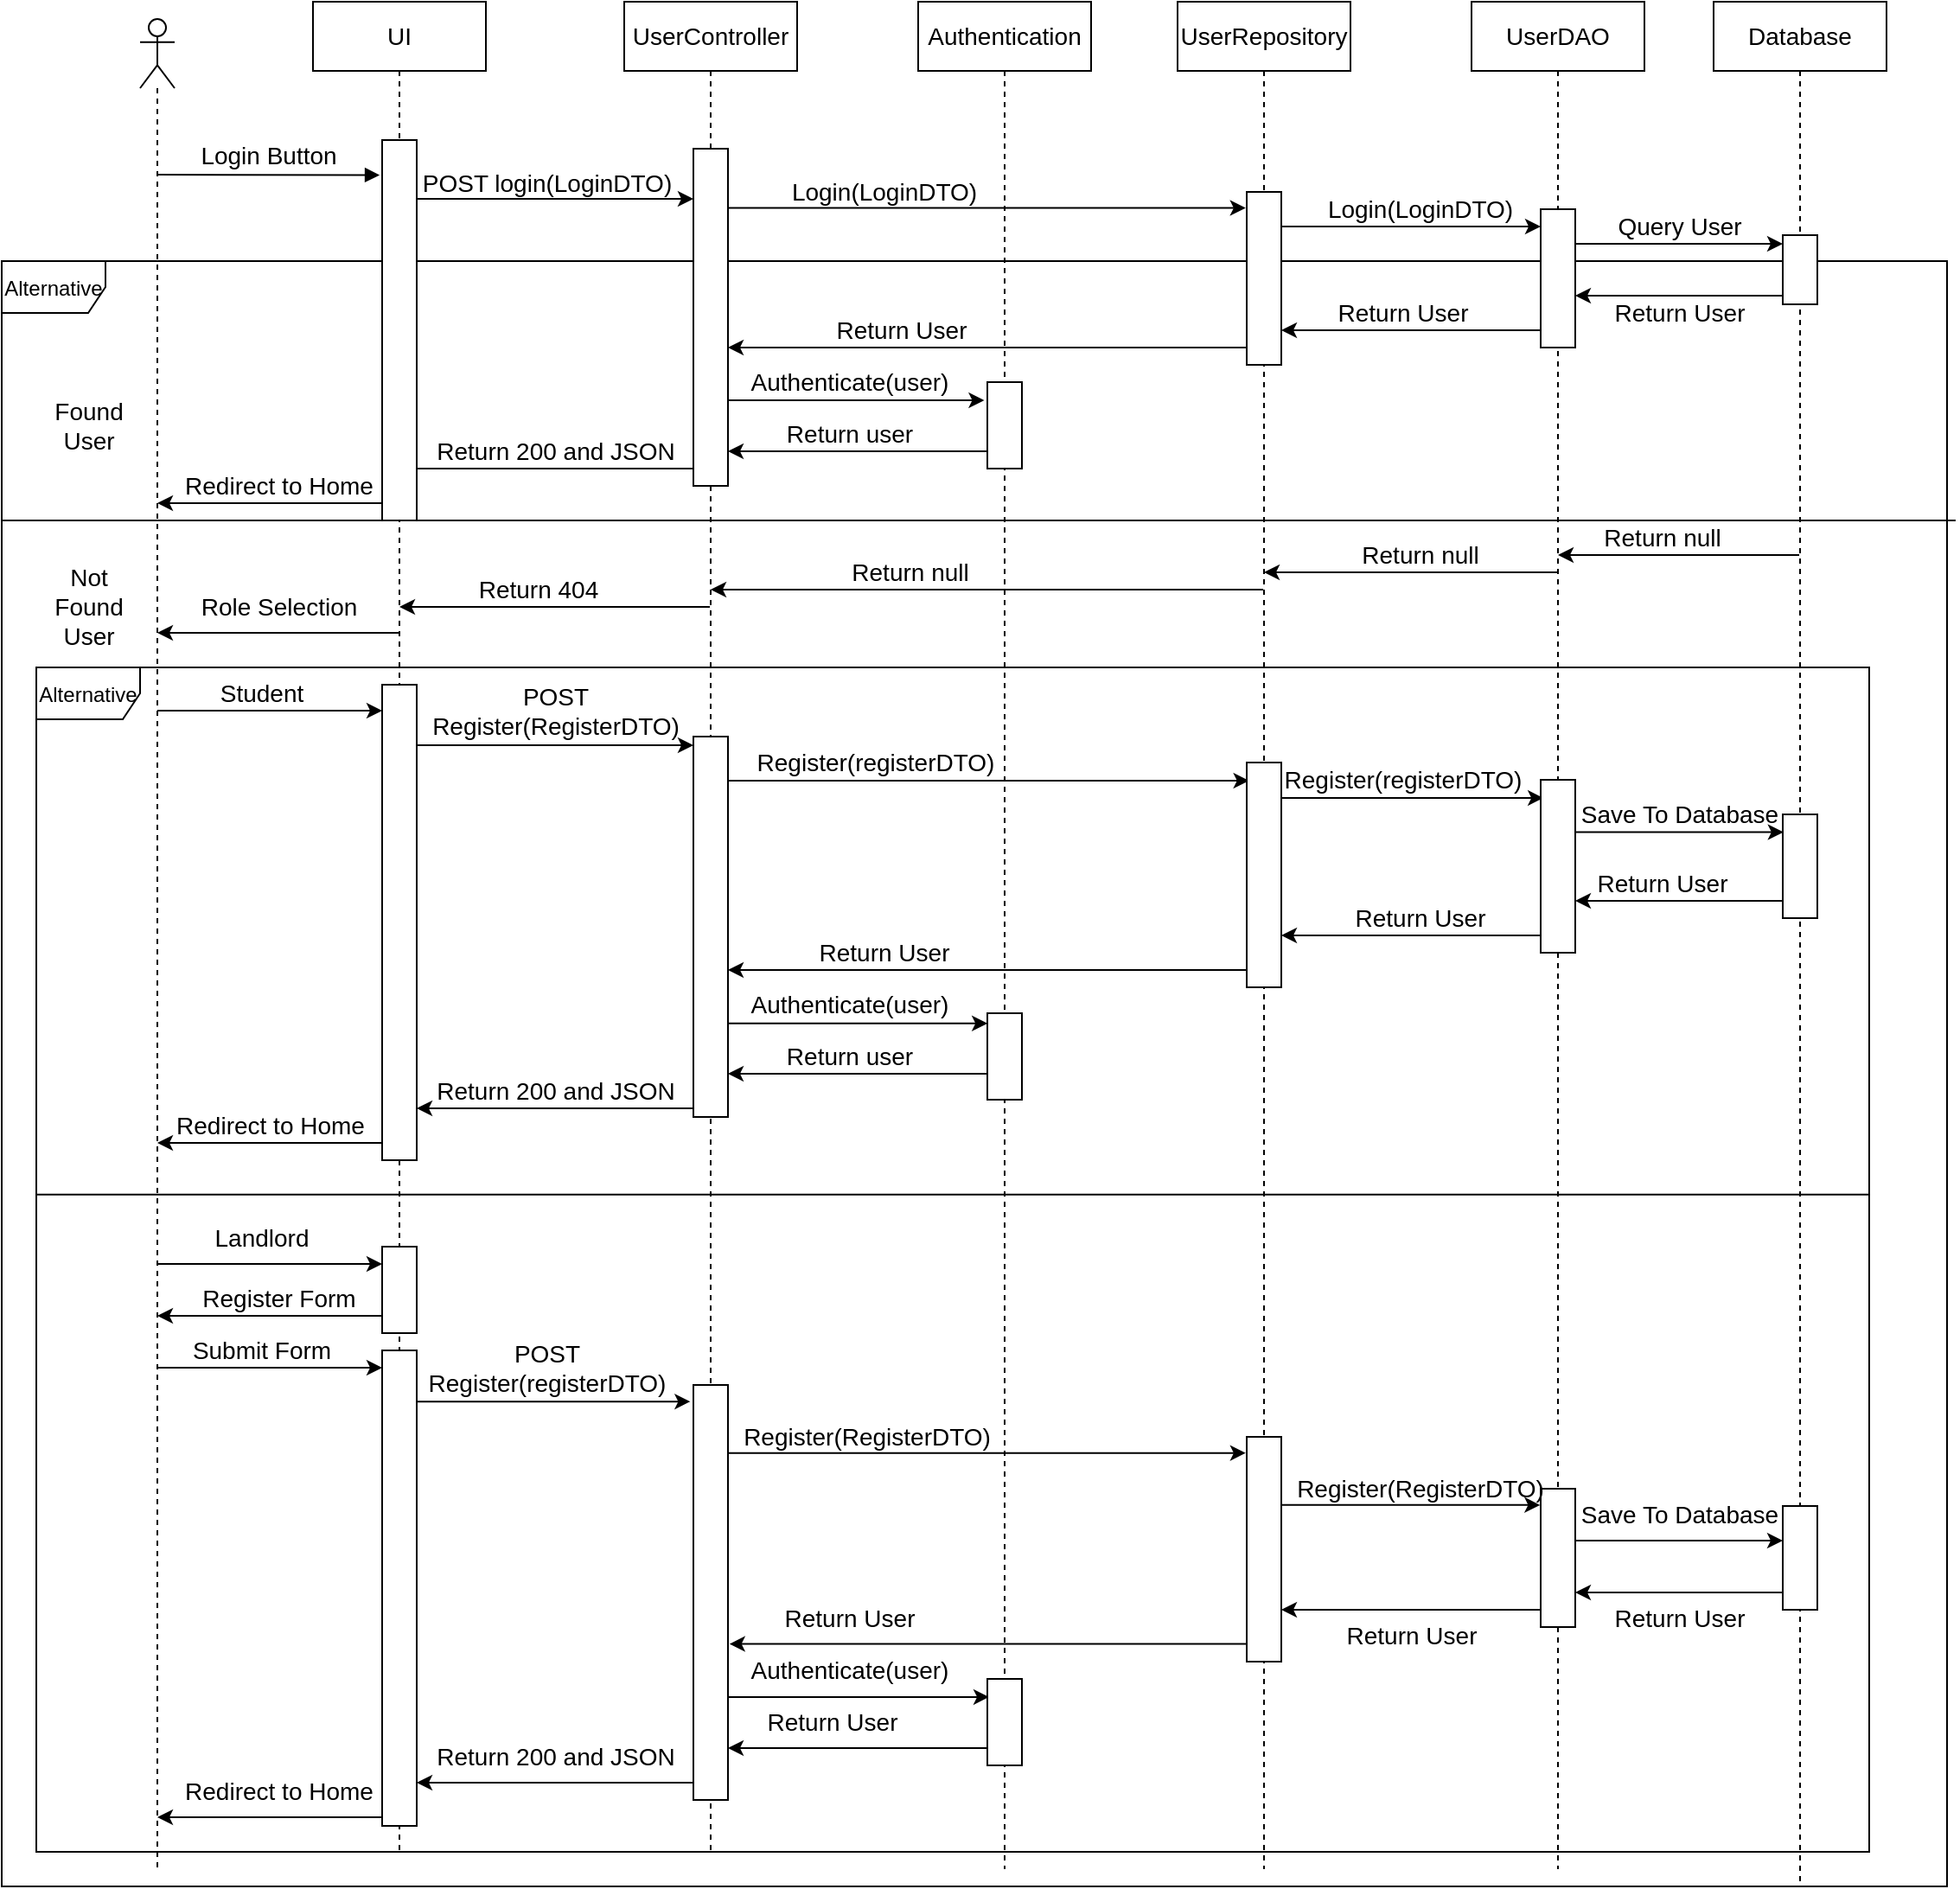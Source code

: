 <mxfile version="20.7.4" type="device"><diagram id="kgpKYQtTHZ0yAKxKKP6v" name="Page-1"><mxGraphModel dx="2895" dy="325" grid="1" gridSize="10" guides="1" tooltips="1" connect="1" arrows="1" fold="1" page="1" pageScale="1" pageWidth="2339" pageHeight="3300" math="0" shadow="0"><root><mxCell id="0"/><mxCell id="1" parent="0"/><mxCell id="w0Nu2usWR4WrcrdLrTZG-28" value="&lt;font style=&quot;font-size: 12px;&quot;&gt;Alternative&lt;/font&gt;" style="shape=umlFrame;whiteSpace=wrap;html=1;fontSize=14;" parent="1" vertex="1"><mxGeometry x="-20" y="200" width="1125" height="940" as="geometry"/></mxCell><mxCell id="w0Nu2usWR4WrcrdLrTZG-124" value="&lt;font style=&quot;font-size: 12px;&quot;&gt;Alternative&lt;/font&gt;" style="shape=umlFrame;whiteSpace=wrap;html=1;fontSize=14;" parent="1" vertex="1"><mxGeometry y="435" width="1060" height="685" as="geometry"/></mxCell><mxCell id="w0Nu2usWR4WrcrdLrTZG-42" style="edgeStyle=orthogonalEdgeStyle;rounded=0;orthogonalLoop=1;jettySize=auto;html=1;fontSize=14;" parent="1" source="w0Nu2usWR4WrcrdLrTZG-2" edge="1"><mxGeometry relative="1" as="geometry"><Array as="points"><mxPoint x="130" y="460"/><mxPoint x="130" y="460"/></Array><mxPoint x="200" y="460" as="targetPoint"/></mxGeometry></mxCell><mxCell id="w0Nu2usWR4WrcrdLrTZG-56" style="edgeStyle=orthogonalEdgeStyle;rounded=0;orthogonalLoop=1;jettySize=auto;html=1;entryX=0;entryY=0.2;entryDx=0;entryDy=0;entryPerimeter=0;fontSize=14;" parent="1" source="w0Nu2usWR4WrcrdLrTZG-2" target="BnKqRPVdjcdxwcAETVVE-31" edge="1"><mxGeometry relative="1" as="geometry"><Array as="points"><mxPoint x="110" y="780"/><mxPoint x="110" y="780"/></Array><mxPoint x="190" y="780" as="targetPoint"/></mxGeometry></mxCell><mxCell id="w0Nu2usWR4WrcrdLrTZG-58" style="edgeStyle=orthogonalEdgeStyle;rounded=0;orthogonalLoop=1;jettySize=auto;html=1;fontSize=14;" parent="1" source="w0Nu2usWR4WrcrdLrTZG-2" edge="1"><mxGeometry relative="1" as="geometry"><Array as="points"><mxPoint x="100" y="840"/><mxPoint x="100" y="840"/></Array><mxPoint x="200" y="840" as="targetPoint"/></mxGeometry></mxCell><mxCell id="w0Nu2usWR4WrcrdLrTZG-2" value="" style="shape=umlLifeline;participant=umlActor;perimeter=lifelinePerimeter;whiteSpace=wrap;html=1;container=1;collapsible=0;recursiveResize=0;verticalAlign=top;spacingTop=36;outlineConnect=0;fontSize=14;" parent="1" vertex="1"><mxGeometry x="60" y="60" width="20" height="1070" as="geometry"/></mxCell><mxCell id="w0Nu2usWR4WrcrdLrTZG-25" style="edgeStyle=orthogonalEdgeStyle;rounded=0;orthogonalLoop=1;jettySize=auto;html=1;fontSize=14;" parent="1" source="w0Nu2usWR4WrcrdLrTZG-3" target="w0Nu2usWR4WrcrdLrTZG-2" edge="1"><mxGeometry relative="1" as="geometry"><Array as="points"><mxPoint x="140" y="340"/><mxPoint x="140" y="340"/></Array></mxGeometry></mxCell><mxCell id="w0Nu2usWR4WrcrdLrTZG-41" style="edgeStyle=orthogonalEdgeStyle;rounded=0;orthogonalLoop=1;jettySize=auto;html=1;fontSize=14;" parent="1" source="w0Nu2usWR4WrcrdLrTZG-3" target="w0Nu2usWR4WrcrdLrTZG-2" edge="1"><mxGeometry relative="1" as="geometry"><Array as="points"><mxPoint x="100" y="415"/><mxPoint x="100" y="415"/></Array></mxGeometry></mxCell><mxCell id="w0Nu2usWR4WrcrdLrTZG-43" style="edgeStyle=orthogonalEdgeStyle;rounded=0;orthogonalLoop=1;jettySize=auto;html=1;fontSize=14;" parent="1" source="w0Nu2usWR4WrcrdLrTZG-3" target="BnKqRPVdjcdxwcAETVVE-16" edge="1"><mxGeometry relative="1" as="geometry"><Array as="points"><mxPoint x="320" y="480"/><mxPoint x="320" y="480"/></Array></mxGeometry></mxCell><mxCell id="w0Nu2usWR4WrcrdLrTZG-55" style="edgeStyle=orthogonalEdgeStyle;rounded=0;orthogonalLoop=1;jettySize=auto;html=1;fontSize=14;" parent="1" source="w0Nu2usWR4WrcrdLrTZG-3" target="w0Nu2usWR4WrcrdLrTZG-2" edge="1"><mxGeometry relative="1" as="geometry"><Array as="points"><mxPoint x="150" y="710"/><mxPoint x="150" y="710"/></Array></mxGeometry></mxCell><mxCell id="w0Nu2usWR4WrcrdLrTZG-57" style="edgeStyle=orthogonalEdgeStyle;rounded=0;orthogonalLoop=1;jettySize=auto;html=1;fontSize=14;" parent="1" source="w0Nu2usWR4WrcrdLrTZG-3" target="w0Nu2usWR4WrcrdLrTZG-2" edge="1"><mxGeometry relative="1" as="geometry"><Array as="points"><mxPoint x="90" y="810"/><mxPoint x="90" y="810"/></Array></mxGeometry></mxCell><mxCell id="w0Nu2usWR4WrcrdLrTZG-59" style="edgeStyle=orthogonalEdgeStyle;rounded=0;orthogonalLoop=1;jettySize=auto;html=1;entryX=-0.091;entryY=0.04;entryDx=0;entryDy=0;entryPerimeter=0;fontSize=14;" parent="1" source="w0Nu2usWR4WrcrdLrTZG-3" target="BnKqRPVdjcdxwcAETVVE-27" edge="1"><mxGeometry relative="1" as="geometry"><Array as="points"><mxPoint x="300" y="860"/></Array><mxPoint x="370" y="860" as="targetPoint"/></mxGeometry></mxCell><mxCell id="w0Nu2usWR4WrcrdLrTZG-72" style="edgeStyle=orthogonalEdgeStyle;rounded=0;orthogonalLoop=1;jettySize=auto;html=1;fontSize=14;" parent="1" source="w0Nu2usWR4WrcrdLrTZG-3" target="w0Nu2usWR4WrcrdLrTZG-2" edge="1"><mxGeometry relative="1" as="geometry"><Array as="points"><mxPoint x="150" y="1100"/><mxPoint x="150" y="1100"/></Array></mxGeometry></mxCell><mxCell id="w0Nu2usWR4WrcrdLrTZG-3" value="UI" style="shape=umlLifeline;perimeter=lifelinePerimeter;whiteSpace=wrap;html=1;container=1;collapsible=0;recursiveResize=0;outlineConnect=0;fontSize=14;" parent="1" vertex="1"><mxGeometry x="160" y="50" width="100" height="1070" as="geometry"/></mxCell><mxCell id="BnKqRPVdjcdxwcAETVVE-15" value="" style="verticalLabelPosition=bottom;verticalAlign=top;html=1;shape=mxgraph.basic.rect;fillColor2=none;strokeWidth=1;size=20;indent=5;fontSize=14;" parent="w0Nu2usWR4WrcrdLrTZG-3" vertex="1"><mxGeometry x="40" y="395" width="20" height="275" as="geometry"/></mxCell><mxCell id="BnKqRPVdjcdxwcAETVVE-30" value="" style="verticalLabelPosition=bottom;verticalAlign=top;html=1;shape=mxgraph.basic.rect;fillColor2=none;strokeWidth=1;size=20;indent=5;fontSize=14;" parent="w0Nu2usWR4WrcrdLrTZG-3" vertex="1"><mxGeometry x="40" y="780" width="20" height="275" as="geometry"/></mxCell><mxCell id="BnKqRPVdjcdxwcAETVVE-31" value="" style="verticalLabelPosition=bottom;verticalAlign=top;html=1;shape=mxgraph.basic.rect;fillColor2=none;strokeWidth=1;size=20;indent=5;fontSize=14;" parent="w0Nu2usWR4WrcrdLrTZG-3" vertex="1"><mxGeometry x="40" y="720" width="20" height="50" as="geometry"/></mxCell><mxCell id="w0Nu2usWR4WrcrdLrTZG-16" style="edgeStyle=orthogonalEdgeStyle;rounded=0;orthogonalLoop=1;jettySize=auto;html=1;entryX=-0.03;entryY=0.093;entryDx=0;entryDy=0;entryPerimeter=0;fontSize=14;" parent="1" source="w0Nu2usWR4WrcrdLrTZG-4" target="BnKqRPVdjcdxwcAETVVE-5" edge="1"><mxGeometry relative="1" as="geometry"><Array as="points"><mxPoint x="570" y="170"/></Array><mxPoint x="690" y="170" as="targetPoint"/></mxGeometry></mxCell><mxCell id="w0Nu2usWR4WrcrdLrTZG-23" style="edgeStyle=orthogonalEdgeStyle;rounded=0;orthogonalLoop=1;jettySize=auto;html=1;fontSize=14;" parent="1" source="w0Nu2usWR4WrcrdLrTZG-4" target="w0Nu2usWR4WrcrdLrTZG-3" edge="1"><mxGeometry relative="1" as="geometry"><Array as="points"><mxPoint x="280" y="320"/><mxPoint x="280" y="320"/></Array></mxGeometry></mxCell><mxCell id="w0Nu2usWR4WrcrdLrTZG-26" style="edgeStyle=orthogonalEdgeStyle;rounded=0;orthogonalLoop=1;jettySize=auto;html=1;entryX=-0.089;entryY=0.21;entryDx=0;entryDy=0;entryPerimeter=0;fontSize=14;" parent="1" source="w0Nu2usWR4WrcrdLrTZG-4" target="BnKqRPVdjcdxwcAETVVE-9" edge="1"><mxGeometry relative="1" as="geometry"><Array as="points"><mxPoint x="480" y="280"/></Array></mxGeometry></mxCell><mxCell id="w0Nu2usWR4WrcrdLrTZG-40" style="edgeStyle=orthogonalEdgeStyle;rounded=0;orthogonalLoop=1;jettySize=auto;html=1;fontSize=14;" parent="1" source="w0Nu2usWR4WrcrdLrTZG-4" target="w0Nu2usWR4WrcrdLrTZG-3" edge="1"><mxGeometry relative="1" as="geometry"><Array as="points"><mxPoint x="290" y="400"/><mxPoint x="290" y="400"/></Array></mxGeometry></mxCell><mxCell id="w0Nu2usWR4WrcrdLrTZG-45" style="edgeStyle=orthogonalEdgeStyle;rounded=0;orthogonalLoop=1;jettySize=auto;html=1;entryX=0.067;entryY=0.081;entryDx=0;entryDy=0;entryPerimeter=0;fontSize=14;" parent="1" source="w0Nu2usWR4WrcrdLrTZG-4" edge="1"><mxGeometry relative="1" as="geometry"><Array as="points"><mxPoint x="560" y="500"/></Array><mxPoint x="701.34" y="500.53" as="targetPoint"/></mxGeometry></mxCell><mxCell id="w0Nu2usWR4WrcrdLrTZG-51" style="edgeStyle=orthogonalEdgeStyle;rounded=0;orthogonalLoop=1;jettySize=auto;html=1;entryX=0.005;entryY=0.118;entryDx=0;entryDy=0;entryPerimeter=0;fontSize=14;" parent="1" source="w0Nu2usWR4WrcrdLrTZG-4" target="BnKqRPVdjcdxwcAETVVE-10" edge="1"><mxGeometry relative="1" as="geometry"><Array as="points"><mxPoint x="495" y="640"/></Array></mxGeometry></mxCell><mxCell id="w0Nu2usWR4WrcrdLrTZG-53" style="edgeStyle=orthogonalEdgeStyle;rounded=0;orthogonalLoop=1;jettySize=auto;html=1;fontSize=14;" parent="1" source="w0Nu2usWR4WrcrdLrTZG-4" edge="1"><mxGeometry relative="1" as="geometry"><Array as="points"><mxPoint x="300" y="690"/><mxPoint x="300" y="690"/></Array><mxPoint x="220" y="690" as="targetPoint"/></mxGeometry></mxCell><mxCell id="w0Nu2usWR4WrcrdLrTZG-63" style="edgeStyle=orthogonalEdgeStyle;rounded=0;orthogonalLoop=1;jettySize=auto;html=1;entryX=-0.028;entryY=0.072;entryDx=0;entryDy=0;entryPerimeter=0;fontSize=14;" parent="1" source="w0Nu2usWR4WrcrdLrTZG-4" target="BnKqRPVdjcdxwcAETVVE-25" edge="1"><mxGeometry relative="1" as="geometry"><Array as="points"><mxPoint x="580" y="890"/></Array><mxPoint x="680" y="890" as="targetPoint"/></mxGeometry></mxCell><mxCell id="w0Nu2usWR4WrcrdLrTZG-68" style="edgeStyle=orthogonalEdgeStyle;rounded=0;orthogonalLoop=1;jettySize=auto;html=1;fontSize=14;" parent="1" source="w0Nu2usWR4WrcrdLrTZG-4" edge="1"><mxGeometry relative="1" as="geometry"><Array as="points"><mxPoint x="310" y="1080"/><mxPoint x="310" y="1080"/></Array><mxPoint x="220" y="1080" as="targetPoint"/></mxGeometry></mxCell><mxCell id="w0Nu2usWR4WrcrdLrTZG-69" style="edgeStyle=orthogonalEdgeStyle;rounded=0;orthogonalLoop=1;jettySize=auto;html=1;entryX=0.05;entryY=0.209;entryDx=0;entryDy=0;entryPerimeter=0;fontSize=14;" parent="1" source="w0Nu2usWR4WrcrdLrTZG-4" target="BnKqRPVdjcdxwcAETVVE-12" edge="1"><mxGeometry relative="1" as="geometry"><Array as="points"><mxPoint x="480" y="1030"/></Array></mxGeometry></mxCell><mxCell id="w0Nu2usWR4WrcrdLrTZG-4" value="UserController" style="shape=umlLifeline;perimeter=lifelinePerimeter;whiteSpace=wrap;html=1;container=1;collapsible=0;recursiveResize=0;outlineConnect=0;fontSize=14;" parent="1" vertex="1"><mxGeometry x="340" y="50" width="100" height="1070" as="geometry"/></mxCell><mxCell id="BnKqRPVdjcdxwcAETVVE-4" value="" style="verticalLabelPosition=bottom;verticalAlign=top;html=1;shape=mxgraph.basic.rect;fillColor2=none;strokeWidth=1;size=20;indent=5;fontSize=14;" parent="w0Nu2usWR4WrcrdLrTZG-4" vertex="1"><mxGeometry x="40" y="85" width="20" height="195" as="geometry"/></mxCell><mxCell id="BnKqRPVdjcdxwcAETVVE-16" value="" style="verticalLabelPosition=bottom;verticalAlign=top;html=1;shape=mxgraph.basic.rect;fillColor2=none;strokeWidth=1;size=20;indent=5;fontSize=14;" parent="w0Nu2usWR4WrcrdLrTZG-4" vertex="1"><mxGeometry x="40" y="425" width="20" height="220" as="geometry"/></mxCell><mxCell id="BnKqRPVdjcdxwcAETVVE-27" value="" style="verticalLabelPosition=bottom;verticalAlign=top;html=1;shape=mxgraph.basic.rect;fillColor2=none;strokeWidth=1;size=20;indent=5;fontSize=14;" parent="w0Nu2usWR4WrcrdLrTZG-4" vertex="1"><mxGeometry x="40" y="800" width="20" height="240" as="geometry"/></mxCell><mxCell id="w0Nu2usWR4WrcrdLrTZG-17" style="edgeStyle=orthogonalEdgeStyle;rounded=0;orthogonalLoop=1;jettySize=auto;html=1;fontSize=14;" parent="1" source="w0Nu2usWR4WrcrdLrTZG-5" edge="1"><mxGeometry relative="1" as="geometry"><Array as="points"><mxPoint x="790" y="180"/><mxPoint x="790" y="180"/></Array><mxPoint x="870" y="180" as="targetPoint"/></mxGeometry></mxCell><mxCell id="w0Nu2usWR4WrcrdLrTZG-21" style="edgeStyle=orthogonalEdgeStyle;rounded=0;orthogonalLoop=1;jettySize=auto;html=1;fontSize=14;" parent="1" source="w0Nu2usWR4WrcrdLrTZG-5" edge="1"><mxGeometry relative="1" as="geometry"><Array as="points"><mxPoint x="580" y="250"/><mxPoint x="580" y="250"/></Array><mxPoint x="400" y="250" as="targetPoint"/></mxGeometry></mxCell><mxCell id="w0Nu2usWR4WrcrdLrTZG-39" style="edgeStyle=orthogonalEdgeStyle;rounded=0;orthogonalLoop=1;jettySize=auto;html=1;fontSize=14;" parent="1" source="w0Nu2usWR4WrcrdLrTZG-5" target="w0Nu2usWR4WrcrdLrTZG-4" edge="1"><mxGeometry relative="1" as="geometry"><Array as="points"><mxPoint x="630" y="390"/><mxPoint x="630" y="390"/></Array></mxGeometry></mxCell><mxCell id="w0Nu2usWR4WrcrdLrTZG-46" style="edgeStyle=orthogonalEdgeStyle;rounded=0;orthogonalLoop=1;jettySize=auto;html=1;entryX=0.08;entryY=0.105;entryDx=0;entryDy=0;entryPerimeter=0;fontSize=14;" parent="1" source="w0Nu2usWR4WrcrdLrTZG-5" target="BnKqRPVdjcdxwcAETVVE-19" edge="1"><mxGeometry relative="1" as="geometry"><Array as="points"><mxPoint x="810" y="510"/></Array></mxGeometry></mxCell><mxCell id="w0Nu2usWR4WrcrdLrTZG-50" style="edgeStyle=orthogonalEdgeStyle;rounded=0;orthogonalLoop=1;jettySize=auto;html=1;fontSize=14;" parent="1" source="w0Nu2usWR4WrcrdLrTZG-5" edge="1"><mxGeometry relative="1" as="geometry"><Array as="points"><mxPoint x="530" y="610"/><mxPoint x="530" y="610"/></Array><mxPoint x="400" y="610" as="targetPoint"/></mxGeometry></mxCell><mxCell id="w0Nu2usWR4WrcrdLrTZG-62" style="edgeStyle=orthogonalEdgeStyle;rounded=0;orthogonalLoop=1;jettySize=auto;html=1;entryX=-0.016;entryY=0.118;entryDx=0;entryDy=0;entryPerimeter=0;fontSize=14;" parent="1" source="w0Nu2usWR4WrcrdLrTZG-5" target="BnKqRPVdjcdxwcAETVVE-24" edge="1"><mxGeometry relative="1" as="geometry"><Array as="points"><mxPoint x="860" y="920"/></Array><mxPoint x="860" y="920" as="targetPoint"/></mxGeometry></mxCell><mxCell id="w0Nu2usWR4WrcrdLrTZG-67" style="edgeStyle=orthogonalEdgeStyle;rounded=0;orthogonalLoop=1;jettySize=auto;html=1;entryX=1.043;entryY=0.624;entryDx=0;entryDy=0;entryPerimeter=0;fontSize=14;" parent="1" source="w0Nu2usWR4WrcrdLrTZG-5" target="BnKqRPVdjcdxwcAETVVE-27" edge="1"><mxGeometry relative="1" as="geometry"><Array as="points"><mxPoint x="510" y="1000"/></Array><mxPoint x="410" y="1000" as="targetPoint"/></mxGeometry></mxCell><mxCell id="w0Nu2usWR4WrcrdLrTZG-5" value="UserRepository" style="shape=umlLifeline;perimeter=lifelinePerimeter;whiteSpace=wrap;html=1;container=1;collapsible=0;recursiveResize=0;outlineConnect=0;fontSize=14;" parent="1" vertex="1"><mxGeometry x="660" y="50" width="100" height="1080" as="geometry"/></mxCell><mxCell id="BnKqRPVdjcdxwcAETVVE-5" value="" style="verticalLabelPosition=bottom;verticalAlign=top;html=1;shape=mxgraph.basic.rect;fillColor2=none;strokeWidth=1;size=20;indent=5;fontSize=14;" parent="w0Nu2usWR4WrcrdLrTZG-5" vertex="1"><mxGeometry x="40" y="110" width="20" height="100" as="geometry"/></mxCell><mxCell id="w0Nu2usWR4WrcrdLrTZG-18" style="edgeStyle=orthogonalEdgeStyle;rounded=0;orthogonalLoop=1;jettySize=auto;html=1;fontSize=14;" parent="1" source="w0Nu2usWR4WrcrdLrTZG-8" edge="1"><mxGeometry relative="1" as="geometry"><Array as="points"><mxPoint x="950" y="190"/><mxPoint x="950" y="190"/></Array><mxPoint x="1010" y="190" as="targetPoint"/></mxGeometry></mxCell><mxCell id="w0Nu2usWR4WrcrdLrTZG-20" style="edgeStyle=orthogonalEdgeStyle;rounded=0;orthogonalLoop=1;jettySize=auto;html=1;fontSize=14;" parent="1" source="w0Nu2usWR4WrcrdLrTZG-8" edge="1"><mxGeometry relative="1" as="geometry"><Array as="points"><mxPoint x="770" y="240"/><mxPoint x="770" y="240"/></Array><mxPoint x="720" y="240" as="targetPoint"/></mxGeometry></mxCell><mxCell id="w0Nu2usWR4WrcrdLrTZG-37" style="edgeStyle=orthogonalEdgeStyle;rounded=0;orthogonalLoop=1;jettySize=auto;html=1;fontSize=14;" parent="1" source="w0Nu2usWR4WrcrdLrTZG-8" target="w0Nu2usWR4WrcrdLrTZG-5" edge="1"><mxGeometry relative="1" as="geometry"><Array as="points"><mxPoint x="810" y="380"/><mxPoint x="810" y="380"/></Array></mxGeometry></mxCell><mxCell id="w0Nu2usWR4WrcrdLrTZG-47" style="edgeStyle=orthogonalEdgeStyle;rounded=0;orthogonalLoop=1;jettySize=auto;html=1;entryX=0.021;entryY=0.171;entryDx=0;entryDy=0;entryPerimeter=0;fontSize=14;" parent="1" source="w0Nu2usWR4WrcrdLrTZG-8" target="BnKqRPVdjcdxwcAETVVE-20" edge="1"><mxGeometry relative="1" as="geometry"><Array as="points"><mxPoint x="940" y="530"/></Array></mxGeometry></mxCell><mxCell id="w0Nu2usWR4WrcrdLrTZG-49" style="edgeStyle=orthogonalEdgeStyle;rounded=0;orthogonalLoop=1;jettySize=auto;html=1;fontSize=14;" parent="1" source="w0Nu2usWR4WrcrdLrTZG-8" edge="1"><mxGeometry relative="1" as="geometry"><Array as="points"><mxPoint x="800" y="590"/><mxPoint x="800" y="590"/></Array><mxPoint x="720" y="590" as="targetPoint"/></mxGeometry></mxCell><mxCell id="w0Nu2usWR4WrcrdLrTZG-64" style="edgeStyle=orthogonalEdgeStyle;rounded=0;orthogonalLoop=1;jettySize=auto;html=1;fontSize=14;" parent="1" source="w0Nu2usWR4WrcrdLrTZG-8" target="BnKqRPVdjcdxwcAETVVE-21" edge="1"><mxGeometry relative="1" as="geometry"><Array as="points"><mxPoint x="990" y="940"/><mxPoint x="990" y="940"/></Array></mxGeometry></mxCell><mxCell id="w0Nu2usWR4WrcrdLrTZG-66" style="edgeStyle=orthogonalEdgeStyle;rounded=0;orthogonalLoop=1;jettySize=auto;html=1;fontSize=14;" parent="1" source="w0Nu2usWR4WrcrdLrTZG-8" target="BnKqRPVdjcdxwcAETVVE-25" edge="1"><mxGeometry relative="1" as="geometry"><Array as="points"><mxPoint x="750" y="980"/><mxPoint x="750" y="980"/></Array></mxGeometry></mxCell><mxCell id="w0Nu2usWR4WrcrdLrTZG-8" value="UserDAO" style="shape=umlLifeline;perimeter=lifelinePerimeter;whiteSpace=wrap;html=1;container=1;collapsible=0;recursiveResize=0;outlineConnect=0;fontSize=14;" parent="1" vertex="1"><mxGeometry x="830" y="50" width="100" height="1080" as="geometry"/></mxCell><mxCell id="BnKqRPVdjcdxwcAETVVE-6" value="" style="verticalLabelPosition=bottom;verticalAlign=top;html=1;shape=mxgraph.basic.rect;fillColor2=none;strokeWidth=1;size=20;indent=5;fontSize=14;" parent="w0Nu2usWR4WrcrdLrTZG-8" vertex="1"><mxGeometry x="40" y="120" width="20" height="80" as="geometry"/></mxCell><mxCell id="BnKqRPVdjcdxwcAETVVE-19" value="" style="verticalLabelPosition=bottom;verticalAlign=top;html=1;shape=mxgraph.basic.rect;fillColor2=none;strokeWidth=1;size=20;indent=5;fontSize=14;" parent="w0Nu2usWR4WrcrdLrTZG-8" vertex="1"><mxGeometry x="40" y="450" width="20" height="100" as="geometry"/></mxCell><mxCell id="BnKqRPVdjcdxwcAETVVE-24" value="" style="verticalLabelPosition=bottom;verticalAlign=top;html=1;shape=mxgraph.basic.rect;fillColor2=none;strokeWidth=1;size=20;indent=5;fontSize=14;" parent="w0Nu2usWR4WrcrdLrTZG-8" vertex="1"><mxGeometry x="40" y="860" width="20" height="80" as="geometry"/></mxCell><mxCell id="w0Nu2usWR4WrcrdLrTZG-19" style="edgeStyle=orthogonalEdgeStyle;rounded=0;orthogonalLoop=1;jettySize=auto;html=1;fontSize=14;" parent="1" source="w0Nu2usWR4WrcrdLrTZG-10" edge="1"><mxGeometry relative="1" as="geometry"><Array as="points"><mxPoint x="950" y="220"/><mxPoint x="950" y="220"/></Array><mxPoint x="890" y="220" as="targetPoint"/></mxGeometry></mxCell><mxCell id="w0Nu2usWR4WrcrdLrTZG-36" style="edgeStyle=orthogonalEdgeStyle;rounded=0;orthogonalLoop=1;jettySize=auto;html=1;fontSize=14;" parent="1" source="w0Nu2usWR4WrcrdLrTZG-10" target="w0Nu2usWR4WrcrdLrTZG-8" edge="1"><mxGeometry relative="1" as="geometry"><Array as="points"><mxPoint x="950" y="370"/><mxPoint x="950" y="370"/></Array></mxGeometry></mxCell><mxCell id="w0Nu2usWR4WrcrdLrTZG-48" style="edgeStyle=orthogonalEdgeStyle;rounded=0;orthogonalLoop=1;jettySize=auto;html=1;fontSize=14;" parent="1" source="w0Nu2usWR4WrcrdLrTZG-10" edge="1"><mxGeometry relative="1" as="geometry"><Array as="points"><mxPoint x="940" y="570"/><mxPoint x="940" y="570"/></Array><mxPoint x="890" y="570" as="targetPoint"/></mxGeometry></mxCell><mxCell id="BnKqRPVdjcdxwcAETVVE-23" style="edgeStyle=orthogonalEdgeStyle;rounded=0;orthogonalLoop=1;jettySize=auto;html=1;fontSize=14;" parent="1" source="w0Nu2usWR4WrcrdLrTZG-10" edge="1"><mxGeometry relative="1" as="geometry"><mxPoint x="890" y="970" as="targetPoint"/><Array as="points"><mxPoint x="940" y="970"/><mxPoint x="940" y="970"/></Array></mxGeometry></mxCell><mxCell id="w0Nu2usWR4WrcrdLrTZG-10" value="Database" style="shape=umlLifeline;perimeter=lifelinePerimeter;whiteSpace=wrap;html=1;container=1;collapsible=0;recursiveResize=0;outlineConnect=0;fontSize=14;" parent="1" vertex="1"><mxGeometry x="970" y="50" width="100" height="1090" as="geometry"/></mxCell><mxCell id="BnKqRPVdjcdxwcAETVVE-7" value="" style="verticalLabelPosition=bottom;verticalAlign=top;html=1;shape=mxgraph.basic.rect;fillColor2=none;strokeWidth=1;size=20;indent=5;fontSize=14;" parent="w0Nu2usWR4WrcrdLrTZG-10" vertex="1"><mxGeometry x="40" y="135" width="20" height="40" as="geometry"/></mxCell><mxCell id="BnKqRPVdjcdxwcAETVVE-20" value="" style="verticalLabelPosition=bottom;verticalAlign=top;html=1;shape=mxgraph.basic.rect;fillColor2=none;strokeWidth=1;size=20;indent=5;fontSize=14;" parent="w0Nu2usWR4WrcrdLrTZG-10" vertex="1"><mxGeometry x="40" y="470" width="20" height="60" as="geometry"/></mxCell><mxCell id="BnKqRPVdjcdxwcAETVVE-21" value="" style="verticalLabelPosition=bottom;verticalAlign=top;html=1;shape=mxgraph.basic.rect;fillColor2=none;strokeWidth=1;size=20;indent=5;fontSize=14;" parent="w0Nu2usWR4WrcrdLrTZG-10" vertex="1"><mxGeometry x="40" y="870" width="20" height="60" as="geometry"/></mxCell><mxCell id="w0Nu2usWR4WrcrdLrTZG-27" style="edgeStyle=orthogonalEdgeStyle;rounded=0;orthogonalLoop=1;jettySize=auto;html=1;fontSize=14;" parent="1" source="w0Nu2usWR4WrcrdLrTZG-11" edge="1"><mxGeometry relative="1" as="geometry"><Array as="points"><mxPoint x="470" y="310"/><mxPoint x="470" y="310"/></Array><mxPoint x="400" y="310" as="targetPoint"/></mxGeometry></mxCell><mxCell id="w0Nu2usWR4WrcrdLrTZG-52" style="edgeStyle=orthogonalEdgeStyle;rounded=0;orthogonalLoop=1;jettySize=auto;html=1;fontSize=14;" parent="1" source="w0Nu2usWR4WrcrdLrTZG-11" edge="1"><mxGeometry relative="1" as="geometry"><Array as="points"><mxPoint x="470" y="670"/><mxPoint x="470" y="670"/></Array><mxPoint x="400" y="670" as="targetPoint"/></mxGeometry></mxCell><mxCell id="w0Nu2usWR4WrcrdLrTZG-71" style="edgeStyle=orthogonalEdgeStyle;rounded=0;orthogonalLoop=1;jettySize=auto;html=1;fontSize=14;" parent="1" source="w0Nu2usWR4WrcrdLrTZG-11" edge="1"><mxGeometry relative="1" as="geometry"><Array as="points"><mxPoint x="450" y="1060"/><mxPoint x="450" y="1060"/></Array><mxPoint x="400" y="1060" as="targetPoint"/></mxGeometry></mxCell><mxCell id="w0Nu2usWR4WrcrdLrTZG-11" value="Authentication" style="shape=umlLifeline;perimeter=lifelinePerimeter;whiteSpace=wrap;html=1;container=1;collapsible=0;recursiveResize=0;outlineConnect=0;fontSize=14;" parent="1" vertex="1"><mxGeometry x="510" y="50" width="100" height="1080" as="geometry"/></mxCell><mxCell id="w0Nu2usWR4WrcrdLrTZG-81" value="Return User" style="text;html=1;align=center;verticalAlign=middle;resizable=0;points=[];autosize=1;strokeColor=none;fillColor=none;fontSize=14;" parent="w0Nu2usWR4WrcrdLrTZG-11" vertex="1"><mxGeometry x="-60" y="175" width="100" height="30" as="geometry"/></mxCell><mxCell id="BnKqRPVdjcdxwcAETVVE-9" value="" style="verticalLabelPosition=bottom;verticalAlign=top;html=1;shape=mxgraph.basic.rect;fillColor2=none;strokeWidth=1;size=20;indent=5;fontSize=14;" parent="w0Nu2usWR4WrcrdLrTZG-11" vertex="1"><mxGeometry x="40" y="220" width="20" height="50" as="geometry"/></mxCell><mxCell id="BnKqRPVdjcdxwcAETVVE-12" value="" style="verticalLabelPosition=bottom;verticalAlign=top;html=1;shape=mxgraph.basic.rect;fillColor2=none;strokeWidth=1;size=20;indent=5;fontSize=14;" parent="w0Nu2usWR4WrcrdLrTZG-11" vertex="1"><mxGeometry x="40" y="970" width="20" height="50" as="geometry"/></mxCell><mxCell id="w0Nu2usWR4WrcrdLrTZG-82" value="Authenticate(user)" style="text;html=1;align=center;verticalAlign=top;resizable=0;points=[];autosize=1;strokeColor=none;fillColor=none;fontSize=14;labelPosition=center;verticalLabelPosition=bottom;" parent="w0Nu2usWR4WrcrdLrTZG-11" vertex="1"><mxGeometry x="-110" y="175" width="140" height="30" as="geometry"/></mxCell><mxCell id="w0Nu2usWR4WrcrdLrTZG-30" value="" style="endArrow=none;html=1;rounded=0;fontSize=14;" parent="1" edge="1"><mxGeometry relative="1" as="geometry"><mxPoint x="-20" y="350" as="sourcePoint"/><mxPoint x="1110" y="350" as="targetPoint"/></mxGeometry></mxCell><mxCell id="w0Nu2usWR4WrcrdLrTZG-74" value="POST login(LoginDTO)" style="text;html=1;align=center;verticalAlign=middle;resizable=0;points=[];autosize=1;strokeColor=none;fillColor=none;fontSize=14;" parent="1" vertex="1"><mxGeometry x="210" y="140" width="170" height="30" as="geometry"/></mxCell><mxCell id="w0Nu2usWR4WrcrdLrTZG-75" value="Login(LoginDTO)" style="text;html=1;align=center;verticalAlign=middle;resizable=0;points=[];autosize=1;strokeColor=none;fillColor=none;fontSize=14;" parent="1" vertex="1"><mxGeometry x="425" y="145" width="130" height="30" as="geometry"/></mxCell><mxCell id="w0Nu2usWR4WrcrdLrTZG-77" value="Query User" style="text;html=1;align=center;verticalAlign=middle;resizable=0;points=[];autosize=1;strokeColor=none;fillColor=none;fontSize=14;" parent="1" vertex="1"><mxGeometry x="900" y="165" width="100" height="30" as="geometry"/></mxCell><mxCell id="w0Nu2usWR4WrcrdLrTZG-78" value="Return User" style="text;html=1;align=center;verticalAlign=middle;resizable=0;points=[];autosize=1;strokeColor=none;fillColor=none;fontSize=14;" parent="1" vertex="1"><mxGeometry x="900" y="215" width="100" height="30" as="geometry"/></mxCell><mxCell id="w0Nu2usWR4WrcrdLrTZG-79" value="Return User" style="text;html=1;align=center;verticalAlign=middle;resizable=0;points=[];autosize=1;strokeColor=none;fillColor=none;fontSize=14;" parent="1" vertex="1"><mxGeometry x="740" y="215" width="100" height="30" as="geometry"/></mxCell><mxCell id="w0Nu2usWR4WrcrdLrTZG-84" value="Return user" style="text;html=1;align=center;verticalAlign=middle;resizable=0;points=[];autosize=1;strokeColor=none;fillColor=none;fontSize=14;" parent="1" vertex="1"><mxGeometry x="420" y="285" width="100" height="30" as="geometry"/></mxCell><mxCell id="w0Nu2usWR4WrcrdLrTZG-85" value="Return 200 and JSON" style="text;html=1;align=center;verticalAlign=middle;resizable=0;points=[];autosize=1;strokeColor=none;fillColor=none;fontSize=14;" parent="1" vertex="1"><mxGeometry x="220" y="295" width="160" height="30" as="geometry"/></mxCell><mxCell id="w0Nu2usWR4WrcrdLrTZG-86" value="Redirect to Home" style="text;html=1;align=center;verticalAlign=middle;resizable=0;points=[];autosize=1;strokeColor=none;fillColor=none;fontSize=14;" parent="1" vertex="1"><mxGeometry x="75" y="315" width="130" height="30" as="geometry"/></mxCell><mxCell id="w0Nu2usWR4WrcrdLrTZG-87" value="Return null" style="text;html=1;align=center;verticalAlign=middle;resizable=0;points=[];autosize=1;strokeColor=none;fillColor=none;fontSize=14;" parent="1" vertex="1"><mxGeometry x="895" y="345" width="90" height="30" as="geometry"/></mxCell><mxCell id="w0Nu2usWR4WrcrdLrTZG-88" value="Return null" style="text;html=1;align=center;verticalAlign=middle;resizable=0;points=[];autosize=1;strokeColor=none;fillColor=none;fontSize=14;" parent="1" vertex="1"><mxGeometry x="755" y="355" width="90" height="30" as="geometry"/></mxCell><mxCell id="w0Nu2usWR4WrcrdLrTZG-89" value="Return null" style="text;html=1;align=center;verticalAlign=middle;resizable=0;points=[];autosize=1;strokeColor=none;fillColor=none;fontSize=14;" parent="1" vertex="1"><mxGeometry x="460" y="365" width="90" height="30" as="geometry"/></mxCell><mxCell id="w0Nu2usWR4WrcrdLrTZG-90" value="Return 404" style="text;html=1;align=center;verticalAlign=middle;resizable=0;points=[];autosize=1;strokeColor=none;fillColor=none;fontSize=14;" parent="1" vertex="1"><mxGeometry x="245" y="375" width="90" height="30" as="geometry"/></mxCell><mxCell id="w0Nu2usWR4WrcrdLrTZG-91" value="Role Selection" style="text;html=1;align=center;verticalAlign=middle;resizable=0;points=[];autosize=1;strokeColor=none;fillColor=none;fontSize=14;" parent="1" vertex="1"><mxGeometry x="85" y="385" width="110" height="30" as="geometry"/></mxCell><mxCell id="w0Nu2usWR4WrcrdLrTZG-94" value="Student" style="text;html=1;align=center;verticalAlign=middle;resizable=0;points=[];autosize=1;strokeColor=none;fillColor=none;fontSize=14;" parent="1" vertex="1"><mxGeometry x="95" y="435" width="70" height="30" as="geometry"/></mxCell><mxCell id="w0Nu2usWR4WrcrdLrTZG-95" value="POST &lt;br&gt;Register(RegisterDTO)" style="text;html=1;align=center;verticalAlign=middle;resizable=0;points=[];autosize=1;strokeColor=none;fillColor=none;fontSize=14;" parent="1" vertex="1"><mxGeometry x="215" y="435" width="170" height="50" as="geometry"/></mxCell><mxCell id="w0Nu2usWR4WrcrdLrTZG-96" value="Register(registerDTO)" style="text;html=1;align=center;verticalAlign=middle;resizable=0;points=[];autosize=1;strokeColor=none;fillColor=none;fontSize=14;" parent="1" vertex="1"><mxGeometry x="405" y="475" width="160" height="30" as="geometry"/></mxCell><mxCell id="w0Nu2usWR4WrcrdLrTZG-98" value="Save To Database" style="text;html=1;align=center;verticalAlign=middle;resizable=0;points=[];autosize=1;strokeColor=none;fillColor=none;fontSize=14;" parent="1" vertex="1"><mxGeometry x="880" y="505" width="140" height="30" as="geometry"/></mxCell><mxCell id="w0Nu2usWR4WrcrdLrTZG-99" value="Return User" style="text;html=1;align=center;verticalAlign=middle;resizable=0;points=[];autosize=1;strokeColor=none;fillColor=none;fontSize=14;" parent="1" vertex="1"><mxGeometry x="890" y="545" width="100" height="30" as="geometry"/></mxCell><mxCell id="w0Nu2usWR4WrcrdLrTZG-100" value="Return User" style="text;html=1;align=center;verticalAlign=middle;resizable=0;points=[];autosize=1;strokeColor=none;fillColor=none;fontSize=14;" parent="1" vertex="1"><mxGeometry x="750" y="565" width="100" height="30" as="geometry"/></mxCell><mxCell id="w0Nu2usWR4WrcrdLrTZG-101" value="Return User" style="text;html=1;align=center;verticalAlign=middle;resizable=0;points=[];autosize=1;strokeColor=none;fillColor=none;fontSize=14;" parent="1" vertex="1"><mxGeometry x="440" y="585" width="100" height="30" as="geometry"/></mxCell><mxCell id="w0Nu2usWR4WrcrdLrTZG-102" value="Authenticate(user)" style="text;html=1;align=center;verticalAlign=middle;resizable=0;points=[];autosize=1;strokeColor=none;fillColor=none;fontSize=14;" parent="1" vertex="1"><mxGeometry x="400" y="615" width="140" height="30" as="geometry"/></mxCell><mxCell id="w0Nu2usWR4WrcrdLrTZG-103" value="Return user" style="text;html=1;align=center;verticalAlign=middle;resizable=0;points=[];autosize=1;strokeColor=none;fillColor=none;fontSize=14;" parent="1" vertex="1"><mxGeometry x="420" y="645" width="100" height="30" as="geometry"/></mxCell><mxCell id="w0Nu2usWR4WrcrdLrTZG-104" value="Return 200 and JSON" style="text;html=1;align=center;verticalAlign=middle;resizable=0;points=[];autosize=1;strokeColor=none;fillColor=none;fontSize=14;" parent="1" vertex="1"><mxGeometry x="220" y="665" width="160" height="30" as="geometry"/></mxCell><mxCell id="w0Nu2usWR4WrcrdLrTZG-105" value="Redirect to Home" style="text;html=1;align=center;verticalAlign=middle;resizable=0;points=[];autosize=1;strokeColor=none;fillColor=none;fontSize=14;" parent="1" vertex="1"><mxGeometry x="70" y="685" width="130" height="30" as="geometry"/></mxCell><mxCell id="w0Nu2usWR4WrcrdLrTZG-107" value="Register Form" style="text;html=1;align=center;verticalAlign=middle;resizable=0;points=[];autosize=1;strokeColor=none;fillColor=none;fontSize=14;" parent="1" vertex="1"><mxGeometry x="85" y="785" width="110" height="30" as="geometry"/></mxCell><mxCell id="w0Nu2usWR4WrcrdLrTZG-108" value="Submit Form" style="text;html=1;align=center;verticalAlign=middle;resizable=0;points=[];autosize=1;strokeColor=none;fillColor=none;fontSize=14;" parent="1" vertex="1"><mxGeometry x="80" y="815" width="100" height="30" as="geometry"/></mxCell><mxCell id="w0Nu2usWR4WrcrdLrTZG-109" value="POST &lt;br&gt;Register(registerDTO)" style="text;html=1;align=center;verticalAlign=middle;resizable=0;points=[];autosize=1;strokeColor=none;fillColor=none;fontSize=14;" parent="1" vertex="1"><mxGeometry x="215" y="815" width="160" height="50" as="geometry"/></mxCell><mxCell id="w0Nu2usWR4WrcrdLrTZG-110" value="Register(RegisterDTO)" style="text;html=1;align=center;verticalAlign=middle;resizable=0;points=[];autosize=1;strokeColor=none;fillColor=none;fontSize=14;" parent="1" vertex="1"><mxGeometry x="395" y="865" width="170" height="30" as="geometry"/></mxCell><mxCell id="w0Nu2usWR4WrcrdLrTZG-112" value="Return User" style="text;html=1;align=center;verticalAlign=middle;resizable=0;points=[];autosize=1;strokeColor=none;fillColor=none;fontSize=14;" parent="1" vertex="1"><mxGeometry x="420" y="970" width="100" height="30" as="geometry"/></mxCell><mxCell id="w0Nu2usWR4WrcrdLrTZG-113" value="Authenticate(user)" style="text;html=1;align=center;verticalAlign=middle;resizable=0;points=[];autosize=1;strokeColor=none;fillColor=none;fontSize=14;" parent="1" vertex="1"><mxGeometry x="400" y="1000" width="140" height="30" as="geometry"/></mxCell><mxCell id="w0Nu2usWR4WrcrdLrTZG-114" value="Return User" style="text;html=1;align=center;verticalAlign=middle;resizable=0;points=[];autosize=1;strokeColor=none;fillColor=none;fontSize=14;" parent="1" vertex="1"><mxGeometry x="410" y="1030" width="100" height="30" as="geometry"/></mxCell><mxCell id="w0Nu2usWR4WrcrdLrTZG-115" value="Return 200 and JSON" style="text;html=1;align=center;verticalAlign=middle;resizable=0;points=[];autosize=1;strokeColor=none;fillColor=none;fontSize=14;" parent="1" vertex="1"><mxGeometry x="220" y="1050" width="160" height="30" as="geometry"/></mxCell><mxCell id="w0Nu2usWR4WrcrdLrTZG-116" value="Redirect to Home" style="text;html=1;align=center;verticalAlign=middle;resizable=0;points=[];autosize=1;strokeColor=none;fillColor=none;fontSize=14;" parent="1" vertex="1"><mxGeometry x="75" y="1070" width="130" height="30" as="geometry"/></mxCell><mxCell id="w0Nu2usWR4WrcrdLrTZG-117" value="Return User" style="text;html=1;align=center;verticalAlign=middle;resizable=0;points=[];autosize=1;strokeColor=none;fillColor=none;fontSize=14;" parent="1" vertex="1"><mxGeometry x="745" y="980" width="100" height="30" as="geometry"/></mxCell><mxCell id="w0Nu2usWR4WrcrdLrTZG-118" value="Return User" style="text;html=1;align=center;verticalAlign=middle;resizable=0;points=[];autosize=1;strokeColor=none;fillColor=none;fontSize=14;" parent="1" vertex="1"><mxGeometry x="900" y="970" width="100" height="30" as="geometry"/></mxCell><mxCell id="w0Nu2usWR4WrcrdLrTZG-120" value="Register(RegisterDTO)" style="text;html=1;align=center;verticalAlign=middle;resizable=0;points=[];autosize=1;strokeColor=none;fillColor=none;fontSize=14;" parent="1" vertex="1"><mxGeometry x="715" y="895" width="170" height="30" as="geometry"/></mxCell><mxCell id="w0Nu2usWR4WrcrdLrTZG-121" value="Save To Database" style="text;html=1;align=center;verticalAlign=middle;resizable=0;points=[];autosize=1;strokeColor=none;fillColor=none;fontSize=14;" parent="1" vertex="1"><mxGeometry x="880" y="910" width="140" height="30" as="geometry"/></mxCell><mxCell id="w0Nu2usWR4WrcrdLrTZG-122" value="Found&lt;br style=&quot;font-size: 14px;&quot;&gt;User" style="text;html=1;align=center;verticalAlign=middle;resizable=0;points=[];autosize=1;strokeColor=none;fillColor=none;fontSize=14;" parent="1" vertex="1"><mxGeometry y="270" width="60" height="50" as="geometry"/></mxCell><mxCell id="w0Nu2usWR4WrcrdLrTZG-123" value="Not &lt;br style=&quot;font-size: 14px;&quot;&gt;Found &lt;br style=&quot;font-size: 14px;&quot;&gt;User" style="text;html=1;align=center;verticalAlign=middle;resizable=0;points=[];autosize=1;strokeColor=none;fillColor=none;fontSize=14;" parent="1" vertex="1"><mxGeometry y="370" width="60" height="60" as="geometry"/></mxCell><mxCell id="w0Nu2usWR4WrcrdLrTZG-125" value="" style="endArrow=none;html=1;rounded=0;exitX=1;exitY=0.445;exitDx=0;exitDy=0;exitPerimeter=0;entryX=0;entryY=0.445;entryDx=0;entryDy=0;entryPerimeter=0;fontSize=14;" parent="1" source="w0Nu2usWR4WrcrdLrTZG-124" target="w0Nu2usWR4WrcrdLrTZG-124" edge="1"><mxGeometry relative="1" as="geometry"><mxPoint x="490" y="740" as="sourcePoint"/><mxPoint x="650" y="740" as="targetPoint"/></mxGeometry></mxCell><mxCell id="BnKqRPVdjcdxwcAETVVE-1" value="" style="verticalLabelPosition=bottom;verticalAlign=top;html=1;shape=mxgraph.basic.rect;fillColor2=none;strokeWidth=1;size=20;indent=5;fontSize=14;" parent="1" vertex="1"><mxGeometry x="200" y="130" width="20" height="220" as="geometry"/></mxCell><mxCell id="w0Nu2usWR4WrcrdLrTZG-12" value="Login Button" style="html=1;verticalAlign=bottom;endArrow=block;rounded=0;entryX=-0.073;entryY=0.092;entryDx=0;entryDy=0;entryPerimeter=0;fontSize=14;" parent="1" target="BnKqRPVdjcdxwcAETVVE-1" edge="1"><mxGeometry width="80" relative="1" as="geometry"><mxPoint x="70" y="150" as="sourcePoint"/><mxPoint x="150" y="150" as="targetPoint"/></mxGeometry></mxCell><mxCell id="w0Nu2usWR4WrcrdLrTZG-13" style="edgeStyle=orthogonalEdgeStyle;rounded=0;orthogonalLoop=1;jettySize=auto;html=1;fontSize=14;" parent="1" edge="1"><mxGeometry relative="1" as="geometry"><Array as="points"><mxPoint x="290" y="164"/><mxPoint x="290" y="164"/></Array><mxPoint x="220" y="164" as="sourcePoint"/><mxPoint x="380" y="164" as="targetPoint"/></mxGeometry></mxCell><mxCell id="BnKqRPVdjcdxwcAETVVE-10" value="" style="verticalLabelPosition=bottom;verticalAlign=top;html=1;shape=mxgraph.basic.rect;fillColor2=none;strokeWidth=1;size=20;indent=5;fontSize=14;" parent="1" vertex="1"><mxGeometry x="550" y="635" width="20" height="50" as="geometry"/></mxCell><mxCell id="BnKqRPVdjcdxwcAETVVE-18" value="" style="verticalLabelPosition=bottom;verticalAlign=top;html=1;shape=mxgraph.basic.rect;fillColor2=none;strokeWidth=1;size=20;indent=5;fontSize=14;" parent="1" vertex="1"><mxGeometry x="700" y="490" width="20" height="130" as="geometry"/></mxCell><mxCell id="BnKqRPVdjcdxwcAETVVE-25" value="" style="verticalLabelPosition=bottom;verticalAlign=top;html=1;shape=mxgraph.basic.rect;fillColor2=none;strokeWidth=1;size=20;indent=5;fontSize=14;" parent="1" vertex="1"><mxGeometry x="700" y="880" width="20" height="130" as="geometry"/></mxCell><mxCell id="3MwrLZdJcEKryS1rryqD-1" value="Login(LoginDTO)" style="text;html=1;align=center;verticalAlign=middle;resizable=0;points=[];autosize=1;strokeColor=none;fillColor=none;fontSize=14;" parent="1" vertex="1"><mxGeometry x="735" y="155" width="130" height="30" as="geometry"/></mxCell><mxCell id="w0Nu2usWR4WrcrdLrTZG-97" value="Register(registerDTO)" style="text;html=1;align=center;verticalAlign=middle;resizable=0;points=[];autosize=1;strokeColor=none;fillColor=none;fontSize=14;" parent="1" vertex="1"><mxGeometry x="710" y="485" width="160" height="30" as="geometry"/></mxCell><mxCell id="w0Nu2usWR4WrcrdLrTZG-106" value="Landlord" style="text;html=1;align=center;verticalAlign=middle;resizable=0;points=[];autosize=1;strokeColor=none;fillColor=none;fontSize=14;" parent="1" vertex="1"><mxGeometry x="90" y="750" width="80" height="30" as="geometry"/></mxCell></root></mxGraphModel></diagram></mxfile>